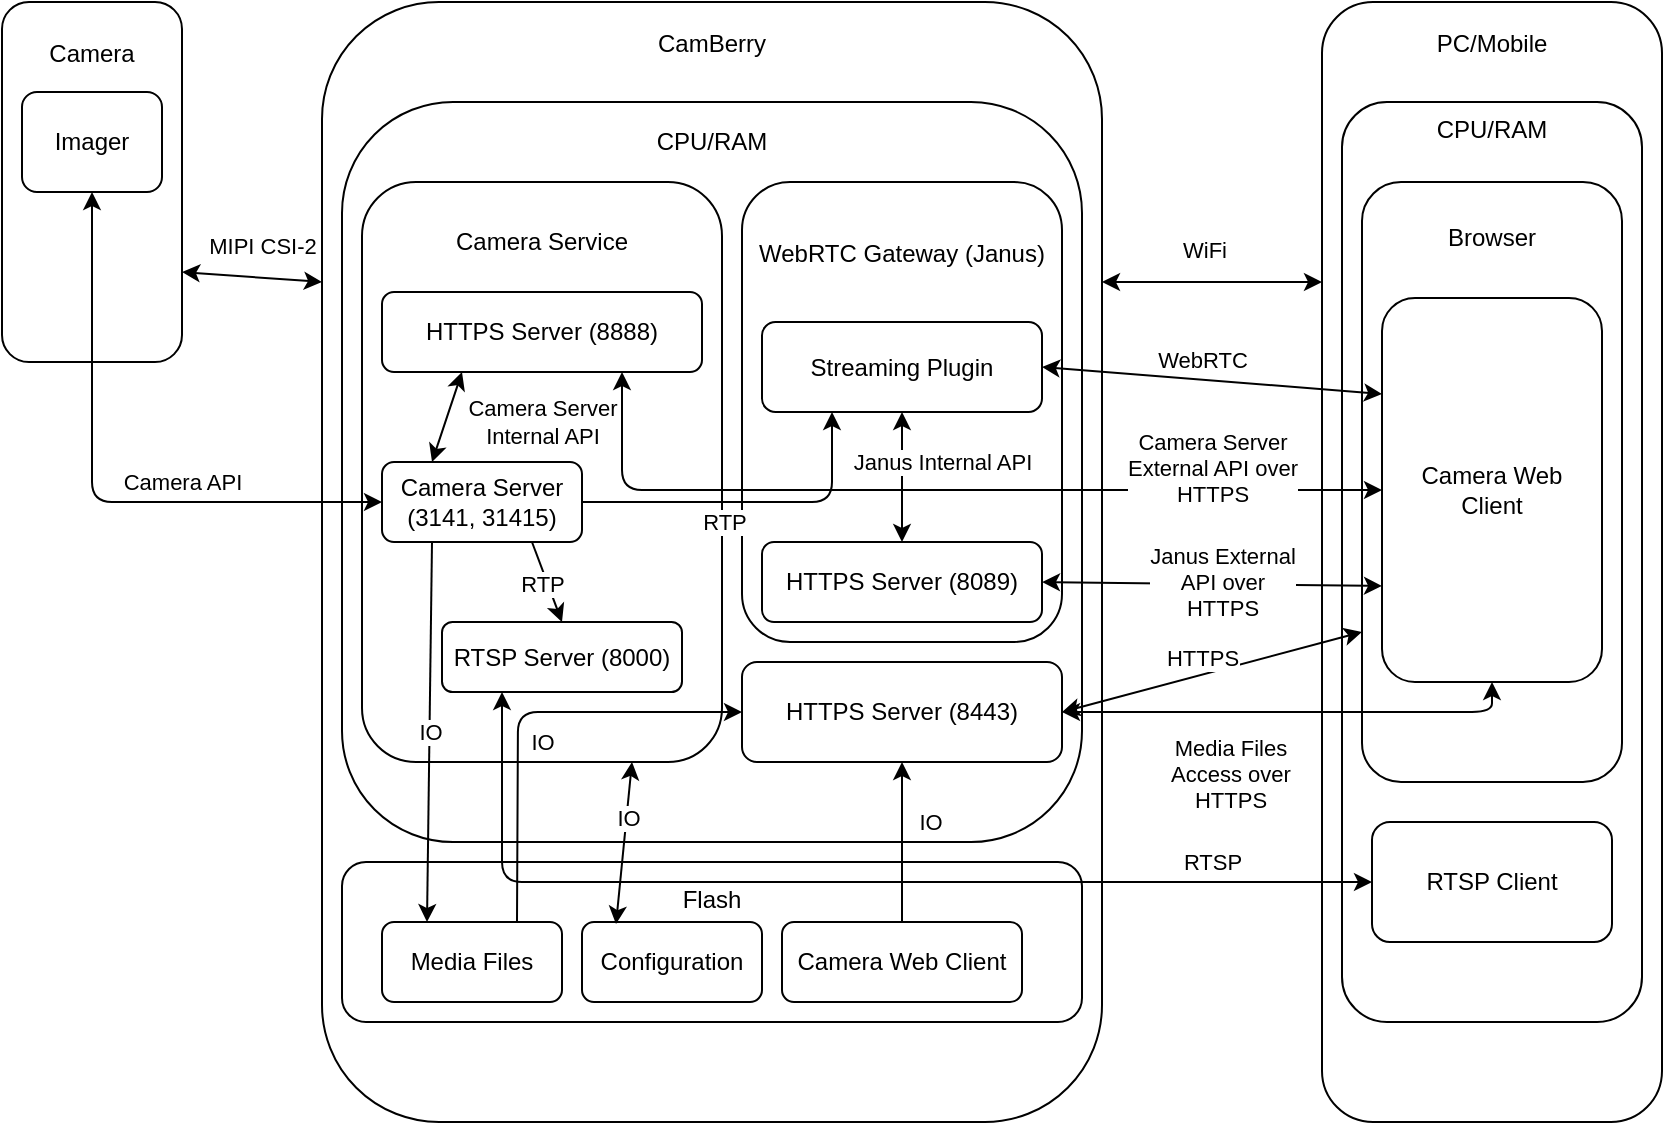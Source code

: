 <mxfile version="14.4.3" type="device"><diagram id="eTWQddaCksR-gw7PWzGI" name="Page-1"><mxGraphModel dx="1100" dy="636" grid="1" gridSize="10" guides="1" tooltips="1" connect="1" arrows="1" fold="1" page="1" pageScale="1" pageWidth="850" pageHeight="1100" math="0" shadow="0"><root><mxCell id="0"/><mxCell id="1" parent="0"/><mxCell id="myPzGDPE-qvGbpkQ2VIC-19" value="PC/Mobile&lt;br&gt;&lt;br&gt;&lt;br&gt;&lt;br&gt;&lt;br&gt;&lt;br&gt;&lt;br&gt;&lt;br&gt;&lt;br&gt;&lt;br&gt;&lt;br&gt;&lt;br&gt;&lt;br&gt;&lt;br&gt;&lt;br&gt;&lt;br&gt;&lt;br&gt;&lt;br&gt;&lt;br&gt;&lt;br&gt;&lt;br&gt;&lt;br&gt;&lt;br&gt;&lt;br&gt;&lt;br&gt;&lt;br&gt;&lt;br&gt;&lt;br&gt;&lt;br&gt;&lt;br&gt;&lt;br&gt;&lt;br&gt;&lt;br&gt;&lt;br&gt;&lt;br&gt;&lt;br&gt;&lt;br&gt;" style="rounded=1;whiteSpace=wrap;html=1;" parent="1" vertex="1"><mxGeometry x="670" y="40" width="170" height="560" as="geometry"/></mxCell><mxCell id="myPzGDPE-qvGbpkQ2VIC-30" value="CPU/RAM&lt;br&gt;&lt;br&gt;&lt;br&gt;&lt;br&gt;&lt;br&gt;&lt;br&gt;&lt;br&gt;&lt;br&gt;&lt;br&gt;&lt;br&gt;&lt;br&gt;&lt;br&gt;&lt;br&gt;&lt;br&gt;&lt;br&gt;&lt;br&gt;&lt;br&gt;&lt;br&gt;&lt;br&gt;&lt;br&gt;&lt;br&gt;&lt;br&gt;&lt;br&gt;&lt;br&gt;&lt;br&gt;&lt;br&gt;&lt;br&gt;&lt;br&gt;&lt;br&gt;&lt;br&gt;&lt;br&gt;" style="rounded=1;whiteSpace=wrap;html=1;" parent="1" vertex="1"><mxGeometry x="680" y="90" width="150" height="460" as="geometry"/></mxCell><mxCell id="myPzGDPE-qvGbpkQ2VIC-6" value="CamBerry&lt;br&gt;&lt;br&gt;&lt;br&gt;&lt;br&gt;RAM&lt;br&gt;&lt;br&gt;&lt;br&gt;&lt;br&gt;&lt;br&gt;&lt;br&gt;&lt;br&gt;&lt;br&gt;&lt;br&gt;&lt;br&gt;&lt;br&gt;&lt;br&gt;&lt;br&gt;&lt;br&gt;&lt;br&gt;&lt;br&gt;&lt;br&gt;&lt;br&gt;&lt;br&gt;&lt;br&gt;&lt;br&gt;&lt;br&gt;&lt;br&gt;&lt;br&gt;&lt;br&gt;&lt;br&gt;&lt;br&gt;&lt;br&gt;&lt;br&gt;&lt;br&gt;&lt;br&gt;&lt;br&gt;&lt;br&gt;" style="rounded=1;whiteSpace=wrap;html=1;" parent="1" vertex="1"><mxGeometry x="170" y="40" width="390" height="560" as="geometry"/></mxCell><mxCell id="myPzGDPE-qvGbpkQ2VIC-26" value="CPU/RAM&lt;br&gt;&lt;br&gt;&lt;br&gt;&lt;br&gt;&lt;br&gt;&lt;br&gt;&lt;br&gt;&lt;br&gt;&lt;br&gt;&lt;br&gt;&lt;br&gt;&lt;br&gt;&lt;br&gt;&lt;br&gt;&lt;br&gt;&lt;br&gt;&lt;br&gt;&lt;br&gt;&lt;br&gt;&lt;br&gt;&lt;br&gt;&lt;br&gt;&lt;br&gt;&lt;br&gt;" style="rounded=1;whiteSpace=wrap;html=1;" parent="1" vertex="1"><mxGeometry x="180" y="90" width="370" height="370" as="geometry"/></mxCell><mxCell id="myPzGDPE-qvGbpkQ2VIC-2" value="WebRTC Gateway (Janus)&lt;br&gt;&lt;br&gt;&lt;br&gt;&lt;br&gt;&lt;br&gt;&lt;br&gt;&lt;br&gt;&lt;br&gt;&lt;br&gt;&lt;br&gt;&lt;br&gt;&lt;br&gt;" style="rounded=1;whiteSpace=wrap;html=1;" parent="1" vertex="1"><mxGeometry x="380" y="130" width="160" height="230" as="geometry"/></mxCell><mxCell id="myPzGDPE-qvGbpkQ2VIC-4" value="Browser&lt;br&gt;&lt;br&gt;&lt;br&gt;&lt;br&gt;&lt;br&gt;&lt;br&gt;&lt;br&gt;&lt;br&gt;&lt;br&gt;&lt;br&gt;&lt;br&gt;&lt;br&gt;&lt;br&gt;&lt;br&gt;&lt;br&gt;&lt;br&gt;&lt;br&gt;&lt;br&gt;" style="rounded=1;whiteSpace=wrap;html=1;" parent="1" vertex="1"><mxGeometry x="690" y="130" width="130" height="300" as="geometry"/></mxCell><mxCell id="myPzGDPE-qvGbpkQ2VIC-5" value="Camera Service&lt;br&gt;&lt;br&gt;&lt;br&gt;&lt;br&gt;&lt;br&gt;&lt;br&gt;&lt;br&gt;&lt;br&gt;&lt;br&gt;&lt;br&gt;&lt;br&gt;&lt;br&gt;&lt;br&gt;&lt;br&gt;&lt;br&gt;&lt;br&gt;&lt;br&gt;" style="rounded=1;whiteSpace=wrap;html=1;" parent="1" vertex="1"><mxGeometry x="190" y="130" width="180" height="290" as="geometry"/></mxCell><mxCell id="myPzGDPE-qvGbpkQ2VIC-7" value="Streaming Plugin" style="rounded=1;whiteSpace=wrap;html=1;" parent="1" vertex="1"><mxGeometry x="390" y="200" width="140" height="45" as="geometry"/></mxCell><mxCell id="myPzGDPE-qvGbpkQ2VIC-8" value="RTSP Server (8000)" style="rounded=1;whiteSpace=wrap;html=1;" parent="1" vertex="1"><mxGeometry x="230" y="350" width="120" height="35" as="geometry"/></mxCell><mxCell id="myPzGDPE-qvGbpkQ2VIC-9" value="HTTPS Server (8888)" style="rounded=1;whiteSpace=wrap;html=1;" parent="1" vertex="1"><mxGeometry x="200" y="185" width="160" height="40" as="geometry"/></mxCell><mxCell id="myPzGDPE-qvGbpkQ2VIC-10" value="Camera Server&lt;br&gt;(3141, 31415)" style="rounded=1;whiteSpace=wrap;html=1;" parent="1" vertex="1"><mxGeometry x="200" y="270" width="100" height="40" as="geometry"/></mxCell><mxCell id="myPzGDPE-qvGbpkQ2VIC-11" value="Camera&lt;br&gt;&lt;br&gt;&lt;br&gt;&lt;br&gt;&lt;br&gt;&lt;br&gt;&lt;br&gt;&lt;br&gt;&lt;br&gt;&lt;br&gt;" style="rounded=1;whiteSpace=wrap;html=1;" parent="1" vertex="1"><mxGeometry x="10" y="40" width="90" height="180" as="geometry"/></mxCell><mxCell id="myPzGDPE-qvGbpkQ2VIC-17" value="" style="endArrow=classic;startArrow=classic;html=1;exitX=1;exitY=0.75;exitDx=0;exitDy=0;entryX=0;entryY=0.25;entryDx=0;entryDy=0;" parent="1" source="myPzGDPE-qvGbpkQ2VIC-11" target="myPzGDPE-qvGbpkQ2VIC-6" edge="1"><mxGeometry width="50" height="50" relative="1" as="geometry"><mxPoint x="400" y="270" as="sourcePoint"/><mxPoint x="170" y="94" as="targetPoint"/></mxGeometry></mxCell><mxCell id="myPzGDPE-qvGbpkQ2VIC-18" value="MIPI CSI-2" style="edgeLabel;html=1;align=center;verticalAlign=middle;resizable=0;points=[];" parent="myPzGDPE-qvGbpkQ2VIC-17" vertex="1" connectable="0"><mxGeometry x="0.412" relative="1" as="geometry"><mxPoint x="-9.17" y="-16.75" as="offset"/></mxGeometry></mxCell><mxCell id="myPzGDPE-qvGbpkQ2VIC-21" value="" style="endArrow=classic;startArrow=classic;html=1;entryX=0;entryY=0.25;entryDx=0;entryDy=0;exitX=1;exitY=0.25;exitDx=0;exitDy=0;" parent="1" source="myPzGDPE-qvGbpkQ2VIC-6" target="myPzGDPE-qvGbpkQ2VIC-19" edge="1"><mxGeometry width="50" height="50" relative="1" as="geometry"><mxPoint x="400" y="200" as="sourcePoint"/><mxPoint x="450" y="150" as="targetPoint"/></mxGeometry></mxCell><mxCell id="myPzGDPE-qvGbpkQ2VIC-22" value="WiFi&lt;br&gt;" style="edgeLabel;html=1;align=center;verticalAlign=middle;resizable=0;points=[];" parent="myPzGDPE-qvGbpkQ2VIC-21" vertex="1" connectable="0"><mxGeometry x="0.244" y="-2" relative="1" as="geometry"><mxPoint x="-18" y="-18.66" as="offset"/></mxGeometry></mxCell><mxCell id="myPzGDPE-qvGbpkQ2VIC-23" value="" style="endArrow=classic;startArrow=classic;html=1;exitX=1;exitY=0.5;exitDx=0;exitDy=0;" parent="1" source="myPzGDPE-qvGbpkQ2VIC-20" edge="1"><mxGeometry width="50" height="50" relative="1" as="geometry"><mxPoint x="400" y="280" as="sourcePoint"/><mxPoint x="690" y="355" as="targetPoint"/><Array as="points"/></mxGeometry></mxCell><mxCell id="myPzGDPE-qvGbpkQ2VIC-24" value="HTTPS" style="edgeLabel;html=1;align=center;verticalAlign=middle;resizable=0;points=[];" parent="myPzGDPE-qvGbpkQ2VIC-23" vertex="1" connectable="0"><mxGeometry x="-0.179" y="-2" relative="1" as="geometry"><mxPoint x="7.65" y="-12.94" as="offset"/></mxGeometry></mxCell><mxCell id="myPzGDPE-qvGbpkQ2VIC-25" value="Flash&lt;br&gt;&lt;br&gt;&lt;br&gt;&lt;br&gt;" style="rounded=1;whiteSpace=wrap;html=1;" parent="1" vertex="1"><mxGeometry x="180" y="470" width="370" height="80" as="geometry"/></mxCell><mxCell id="myPzGDPE-qvGbpkQ2VIC-27" value="Camera Web Client" style="rounded=1;whiteSpace=wrap;html=1;" parent="1" vertex="1"><mxGeometry x="400" y="500" width="120" height="40" as="geometry"/></mxCell><mxCell id="myPzGDPE-qvGbpkQ2VIC-28" value="" style="endArrow=classic;startArrow=none;html=1;entryX=0.5;entryY=1;entryDx=0;entryDy=0;exitX=0.5;exitY=0;exitDx=0;exitDy=0;startFill=0;" parent="1" source="myPzGDPE-qvGbpkQ2VIC-27" target="myPzGDPE-qvGbpkQ2VIC-20" edge="1"><mxGeometry width="50" height="50" relative="1" as="geometry"><mxPoint x="370" y="350" as="sourcePoint"/><mxPoint x="420" y="300" as="targetPoint"/></mxGeometry></mxCell><mxCell id="myPzGDPE-qvGbpkQ2VIC-29" value="IO" style="edgeLabel;html=1;align=center;verticalAlign=middle;resizable=0;points=[];" parent="myPzGDPE-qvGbpkQ2VIC-28" vertex="1" connectable="0"><mxGeometry x="0.447" y="-1" relative="1" as="geometry"><mxPoint x="12.7" y="7.55" as="offset"/></mxGeometry></mxCell><mxCell id="myPzGDPE-qvGbpkQ2VIC-31" value="Camera Web&lt;br&gt;Client" style="rounded=1;whiteSpace=wrap;html=1;" parent="1" vertex="1"><mxGeometry x="700" y="188" width="110" height="192" as="geometry"/></mxCell><mxCell id="myPzGDPE-qvGbpkQ2VIC-32" value="" style="endArrow=classic;startArrow=classic;html=1;entryX=0;entryY=0.5;entryDx=0;entryDy=0;exitX=0.75;exitY=1;exitDx=0;exitDy=0;" parent="1" source="myPzGDPE-qvGbpkQ2VIC-9" target="myPzGDPE-qvGbpkQ2VIC-31" edge="1"><mxGeometry width="50" height="50" relative="1" as="geometry"><mxPoint x="400" y="380" as="sourcePoint"/><mxPoint x="450" y="330" as="targetPoint"/><Array as="points"><mxPoint x="320" y="284"/></Array></mxGeometry></mxCell><mxCell id="myPzGDPE-qvGbpkQ2VIC-44" value="Camera Server&lt;br&gt;External API over&lt;br&gt;HTTPS" style="edgeLabel;html=1;align=center;verticalAlign=middle;resizable=0;points=[];" parent="myPzGDPE-qvGbpkQ2VIC-32" vertex="1" connectable="0"><mxGeometry x="0.47" relative="1" as="geometry"><mxPoint x="31.62" y="-10.91" as="offset"/></mxGeometry></mxCell><mxCell id="myPzGDPE-qvGbpkQ2VIC-34" value="" style="endArrow=classic;startArrow=classic;html=1;entryX=0;entryY=0.25;entryDx=0;entryDy=0;exitX=1;exitY=0.5;exitDx=0;exitDy=0;" parent="1" source="myPzGDPE-qvGbpkQ2VIC-7" target="myPzGDPE-qvGbpkQ2VIC-31" edge="1"><mxGeometry width="50" height="50" relative="1" as="geometry"><mxPoint x="400" y="380" as="sourcePoint"/><mxPoint x="450" y="330" as="targetPoint"/></mxGeometry></mxCell><mxCell id="myPzGDPE-qvGbpkQ2VIC-43" value="WebRTC" style="edgeLabel;html=1;align=center;verticalAlign=middle;resizable=0;points=[];" parent="myPzGDPE-qvGbpkQ2VIC-34" vertex="1" connectable="0"><mxGeometry x="0.21" y="-1" relative="1" as="geometry"><mxPoint x="-23" y="-12.59" as="offset"/></mxGeometry></mxCell><mxCell id="myPzGDPE-qvGbpkQ2VIC-35" value="Configuration" style="rounded=1;whiteSpace=wrap;html=1;" parent="1" vertex="1"><mxGeometry x="300" y="500" width="90" height="40" as="geometry"/></mxCell><mxCell id="myPzGDPE-qvGbpkQ2VIC-36" value="" style="endArrow=classic;startArrow=classic;html=1;entryX=0.75;entryY=1;entryDx=0;entryDy=0;exitX=0.189;exitY=0.025;exitDx=0;exitDy=0;exitPerimeter=0;" parent="1" source="myPzGDPE-qvGbpkQ2VIC-35" target="myPzGDPE-qvGbpkQ2VIC-5" edge="1"><mxGeometry width="50" height="50" relative="1" as="geometry"><mxPoint x="310" y="500" as="sourcePoint"/><mxPoint x="322" y="420" as="targetPoint"/></mxGeometry></mxCell><mxCell id="myPzGDPE-qvGbpkQ2VIC-37" value="IO" style="edgeLabel;html=1;align=center;verticalAlign=middle;resizable=0;points=[];" parent="myPzGDPE-qvGbpkQ2VIC-36" vertex="1" connectable="0"><mxGeometry x="0.344" relative="1" as="geometry"><mxPoint y="1" as="offset"/></mxGeometry></mxCell><mxCell id="myPzGDPE-qvGbpkQ2VIC-39" value="Camera Server&lt;br&gt;Internal API" style="endArrow=classic;startArrow=classic;html=1;entryX=0.25;entryY=1;entryDx=0;entryDy=0;exitX=0.25;exitY=0;exitDx=0;exitDy=0;" parent="1" source="myPzGDPE-qvGbpkQ2VIC-10" target="myPzGDPE-qvGbpkQ2VIC-9" edge="1"><mxGeometry x="0.533" y="-46" width="50" height="50" relative="1" as="geometry"><mxPoint x="60" y="370" as="sourcePoint"/><mxPoint x="110" y="320" as="targetPoint"/><mxPoint as="offset"/></mxGeometry></mxCell><mxCell id="myPzGDPE-qvGbpkQ2VIC-40" value="RTSP Client" style="rounded=1;whiteSpace=wrap;html=1;" parent="1" vertex="1"><mxGeometry x="695" y="450" width="120" height="60" as="geometry"/></mxCell><mxCell id="myPzGDPE-qvGbpkQ2VIC-41" value="" style="endArrow=classic;startArrow=classic;html=1;exitX=0.25;exitY=1;exitDx=0;exitDy=0;entryX=0;entryY=0.5;entryDx=0;entryDy=0;" parent="1" source="myPzGDPE-qvGbpkQ2VIC-8" target="myPzGDPE-qvGbpkQ2VIC-40" edge="1"><mxGeometry width="50" height="50" relative="1" as="geometry"><mxPoint x="400" y="290" as="sourcePoint"/><mxPoint x="450" y="240" as="targetPoint"/><Array as="points"><mxPoint x="260" y="480"/></Array></mxGeometry></mxCell><mxCell id="myPzGDPE-qvGbpkQ2VIC-42" value="RTSP" style="edgeLabel;html=1;align=center;verticalAlign=middle;resizable=0;points=[];" parent="myPzGDPE-qvGbpkQ2VIC-41" vertex="1" connectable="0"><mxGeometry x="0.534" relative="1" as="geometry"><mxPoint x="43" y="-10" as="offset"/></mxGeometry></mxCell><mxCell id="myPzGDPE-qvGbpkQ2VIC-45" value="RTP" style="endArrow=none;startArrow=classic;html=1;exitX=0.5;exitY=0;exitDx=0;exitDy=0;entryX=0.75;entryY=1;entryDx=0;entryDy=0;startFill=1;endFill=0;" parent="1" source="myPzGDPE-qvGbpkQ2VIC-8" target="myPzGDPE-qvGbpkQ2VIC-10" edge="1"><mxGeometry x="0.015" y="2" width="50" height="50" relative="1" as="geometry"><mxPoint x="370" y="260" as="sourcePoint"/><mxPoint x="420" y="210" as="targetPoint"/><mxPoint x="-1" as="offset"/></mxGeometry></mxCell><mxCell id="myPzGDPE-qvGbpkQ2VIC-47" value="" style="endArrow=classic;html=1;exitX=1;exitY=0.5;exitDx=0;exitDy=0;entryX=0.25;entryY=1;entryDx=0;entryDy=0;" parent="1" source="myPzGDPE-qvGbpkQ2VIC-10" target="myPzGDPE-qvGbpkQ2VIC-7" edge="1"><mxGeometry width="50" height="50" relative="1" as="geometry"><mxPoint x="310" y="290" as="sourcePoint"/><mxPoint x="435" y="260" as="targetPoint"/><Array as="points"><mxPoint x="425" y="290"/></Array></mxGeometry></mxCell><mxCell id="myPzGDPE-qvGbpkQ2VIC-48" value="RTP" style="edgeLabel;html=1;align=center;verticalAlign=middle;resizable=0;points=[];" parent="myPzGDPE-qvGbpkQ2VIC-47" vertex="1" connectable="0"><mxGeometry x="0.357" y="-2" relative="1" as="geometry"><mxPoint x="-45" y="8" as="offset"/></mxGeometry></mxCell><mxCell id="myPzGDPE-qvGbpkQ2VIC-20" value="HTTPS Server (8443)" style="rounded=1;whiteSpace=wrap;html=1;" parent="1" vertex="1"><mxGeometry x="380" y="370" width="160" height="50" as="geometry"/></mxCell><mxCell id="myPzGDPE-qvGbpkQ2VIC-51" value="HTTPS Server (8089)" style="rounded=1;whiteSpace=wrap;html=1;" parent="1" vertex="1"><mxGeometry x="390" y="310" width="140" height="40" as="geometry"/></mxCell><mxCell id="myPzGDPE-qvGbpkQ2VIC-52" value="" style="endArrow=classic;startArrow=classic;html=1;exitX=1;exitY=0.5;exitDx=0;exitDy=0;entryX=0;entryY=0.75;entryDx=0;entryDy=0;" parent="1" source="myPzGDPE-qvGbpkQ2VIC-51" target="myPzGDPE-qvGbpkQ2VIC-31" edge="1"><mxGeometry width="50" height="50" relative="1" as="geometry"><mxPoint x="400" y="260" as="sourcePoint"/><mxPoint x="450" y="210" as="targetPoint"/></mxGeometry></mxCell><mxCell id="myPzGDPE-qvGbpkQ2VIC-53" value="Janus External&lt;br&gt;API over&lt;br&gt;HTTPS" style="edgeLabel;html=1;align=center;verticalAlign=middle;resizable=0;points=[];" parent="myPzGDPE-qvGbpkQ2VIC-52" vertex="1" connectable="0"><mxGeometry x="0.136" y="-2" relative="1" as="geometry"><mxPoint x="-6.97" y="-3.14" as="offset"/></mxGeometry></mxCell><mxCell id="myPzGDPE-qvGbpkQ2VIC-54" value="Janus Internal API" style="endArrow=classic;startArrow=classic;html=1;entryX=0.5;entryY=1;entryDx=0;entryDy=0;exitX=0.5;exitY=0;exitDx=0;exitDy=0;" parent="1" source="myPzGDPE-qvGbpkQ2VIC-51" target="myPzGDPE-qvGbpkQ2VIC-7" edge="1"><mxGeometry x="0.231" y="-20" width="50" height="50" relative="1" as="geometry"><mxPoint x="370" y="260" as="sourcePoint"/><mxPoint x="420" y="210" as="targetPoint"/><mxPoint as="offset"/></mxGeometry></mxCell><mxCell id="myPzGDPE-qvGbpkQ2VIC-55" value="Imager" style="rounded=1;whiteSpace=wrap;html=1;" parent="1" vertex="1"><mxGeometry x="20" y="85" width="70" height="50" as="geometry"/></mxCell><mxCell id="myPzGDPE-qvGbpkQ2VIC-56" value="Camera API" style="endArrow=classic;startArrow=classic;html=1;exitX=0.5;exitY=1;exitDx=0;exitDy=0;entryX=0;entryY=0.5;entryDx=0;entryDy=0;" parent="1" source="myPzGDPE-qvGbpkQ2VIC-55" target="myPzGDPE-qvGbpkQ2VIC-10" edge="1"><mxGeometry x="0.333" y="10" width="50" height="50" relative="1" as="geometry"><mxPoint x="120" y="290" as="sourcePoint"/><mxPoint x="170" y="240" as="targetPoint"/><Array as="points"><mxPoint x="55" y="290"/></Array><mxPoint as="offset"/></mxGeometry></mxCell><mxCell id="myPzGDPE-qvGbpkQ2VIC-58" value="Media Files" style="rounded=1;whiteSpace=wrap;html=1;" parent="1" vertex="1"><mxGeometry x="200" y="500" width="90" height="40" as="geometry"/></mxCell><mxCell id="myPzGDPE-qvGbpkQ2VIC-59" value="IO" style="endArrow=none;startArrow=classic;html=1;entryX=0.25;entryY=1;entryDx=0;entryDy=0;exitX=0.25;exitY=0;exitDx=0;exitDy=0;startFill=1;endFill=0;" parent="1" source="myPzGDPE-qvGbpkQ2VIC-58" target="myPzGDPE-qvGbpkQ2VIC-10" edge="1"><mxGeometry width="50" height="50" relative="1" as="geometry"><mxPoint x="370" y="300" as="sourcePoint"/><mxPoint x="420" y="250" as="targetPoint"/></mxGeometry></mxCell><mxCell id="myPzGDPE-qvGbpkQ2VIC-61" value="IO" style="endArrow=classic;html=1;exitX=0.75;exitY=0;exitDx=0;exitDy=0;entryX=0;entryY=0.5;entryDx=0;entryDy=0;" parent="1" source="myPzGDPE-qvGbpkQ2VIC-58" target="myPzGDPE-qvGbpkQ2VIC-20" edge="1"><mxGeometry x="-0.17" y="-12" width="50" height="50" relative="1" as="geometry"><mxPoint x="400" y="350" as="sourcePoint"/><mxPoint x="450" y="300" as="targetPoint"/><Array as="points"><mxPoint x="268" y="395"/></Array><mxPoint as="offset"/></mxGeometry></mxCell><mxCell id="myPzGDPE-qvGbpkQ2VIC-62" value="Media Files&lt;br&gt;Access over&lt;br&gt;HTTPS" style="endArrow=classic;startArrow=classic;html=1;entryX=0.5;entryY=1;entryDx=0;entryDy=0;exitX=1;exitY=0.5;exitDx=0;exitDy=0;" parent="1" source="myPzGDPE-qvGbpkQ2VIC-20" target="myPzGDPE-qvGbpkQ2VIC-31" edge="1"><mxGeometry x="-0.276" y="-31" width="50" height="50" relative="1" as="geometry"><mxPoint x="400" y="350" as="sourcePoint"/><mxPoint x="450" y="300" as="targetPoint"/><Array as="points"><mxPoint x="755" y="395"/></Array><mxPoint as="offset"/></mxGeometry></mxCell></root></mxGraphModel></diagram></mxfile>